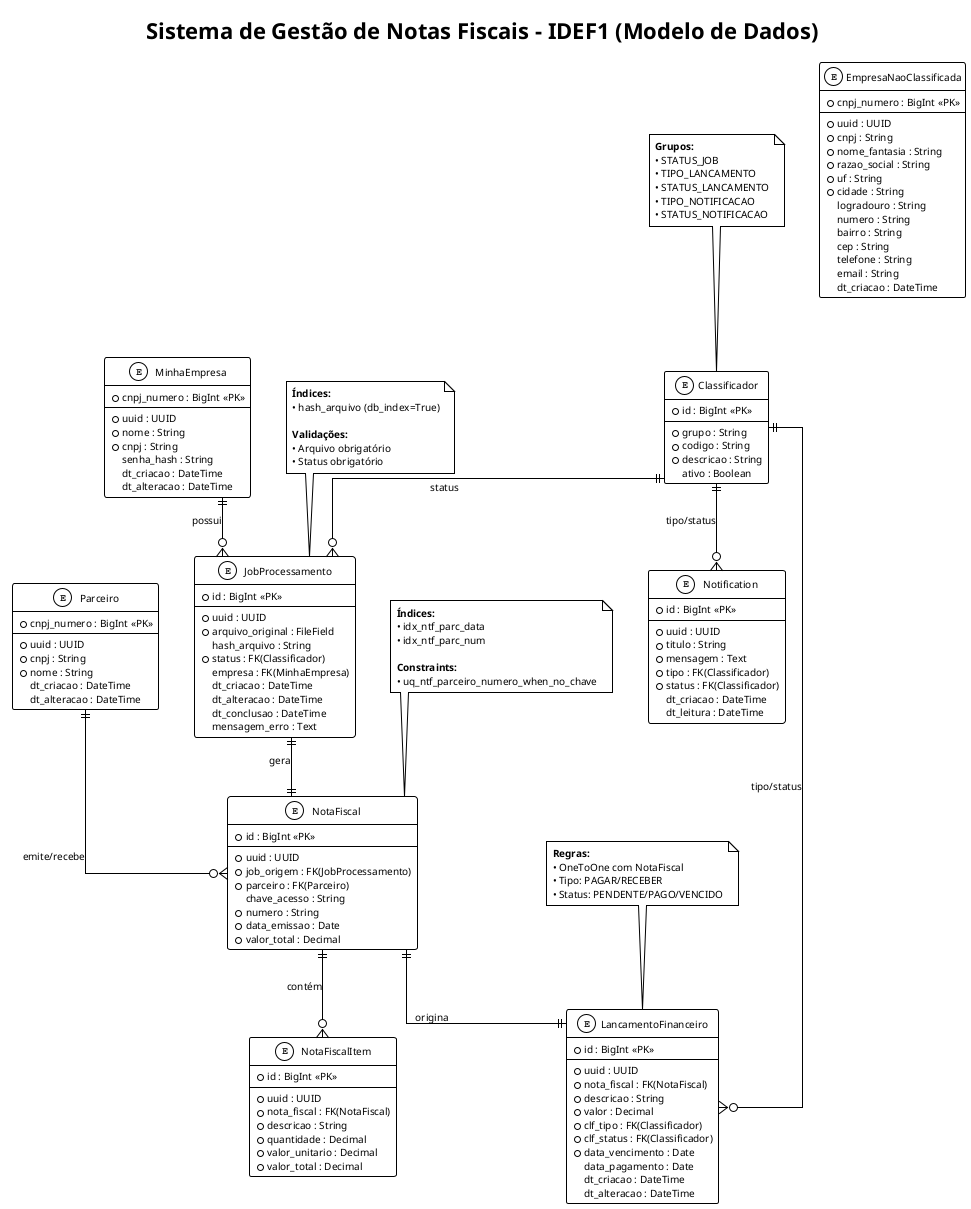 @startuml IDEF1_GestaoNotas
!theme plain
skinparam backgroundColor white
skinparam defaultFontName Arial
skinparam defaultFontSize 10
skinparam linetype ortho

title Sistema de Gestão de Notas Fiscais - IDEF1 (Modelo de Dados)

' Entidades principais
entity "MinhaEmpresa" as empresa {
  * cnpj_numero : BigInt <<PK>>
  --
  * uuid : UUID
  * nome : String
  * cnpj : String
  senha_hash : String
  dt_criacao : DateTime
  dt_alteracao : DateTime
}

entity "EmpresaNaoClassificada" as empresa_nc {
  * cnpj_numero : BigInt <<PK>>
  --
  * uuid : UUID
  * cnpj : String
  * nome_fantasia : String
  * razao_social : String
  * uf : String
  * cidade : String
  logradouro : String
  numero : String
  bairro : String
  cep : String
  telefone : String
  email : String
  dt_criacao : DateTime
}

entity "JobProcessamento" as job {
  * id : BigInt <<PK>>
  --
  * uuid : UUID
  * arquivo_original : FileField
  hash_arquivo : String
  * status : FK(Classificador)
  empresa : FK(MinhaEmpresa)
  dt_criacao : DateTime
  dt_alteracao : DateTime
  dt_conclusao : DateTime
  mensagem_erro : Text
}

entity "Parceiro" as parceiro {
  * cnpj_numero : BigInt <<PK>>
  --
  * uuid : UUID
  * cnpj : String
  * nome : String
  dt_criacao : DateTime
  dt_alteracao : DateTime
}

entity "NotaFiscal" as nota {
  * id : BigInt <<PK>>
  --
  * uuid : UUID
  * job_origem : FK(JobProcessamento)
  * parceiro : FK(Parceiro)
  chave_acesso : String
  * numero : String
  * data_emissao : Date
  * valor_total : Decimal
}

entity "NotaFiscalItem" as item {
  * id : BigInt <<PK>>
  --
  * uuid : UUID
  * nota_fiscal : FK(NotaFiscal)
  * descricao : String
  * quantidade : Decimal
  * valor_unitario : Decimal
  * valor_total : Decimal
}

entity "LancamentoFinanceiro" as lancamento {
  * id : BigInt <<PK>>
  --
  * uuid : UUID
  * nota_fiscal : FK(NotaFiscal)
  * descricao : String
  * valor : Decimal
  * clf_tipo : FK(Classificador)
  * clf_status : FK(Classificador)
  * data_vencimento : Date
  data_pagamento : Date
  dt_criacao : DateTime
  dt_alteracao : DateTime
}

entity "Classificador" as classificador {
  * id : BigInt <<PK>>
  --
  * grupo : String
  * codigo : String
  * descricao : String
  ativo : Boolean
}

entity "Notification" as notification {
  * id : BigInt <<PK>>
  --
  * uuid : UUID
  * titulo : String
  * mensagem : Text
  * tipo : FK(Classificador)
  * status : FK(Classificador)
  dt_criacao : DateTime
  dt_leitura : DateTime
}

' Relacionamentos
empresa ||--o{ job : "possui"
job ||--|| nota : "gera"
parceiro ||--o{ nota : "emite/recebe"
nota ||--o{ item : "contém"
nota ||--|| lancamento : "origina"
classificador ||--o{ job : "status"
classificador ||--o{ lancamento : "tipo/status"
classificador ||--o{ notification : "tipo/status"

' Índices e constraints (como notas)
note top of nota : **Índices:**\n• idx_ntf_parc_data\n• idx_ntf_parc_num\n\n**Constraints:**\n• uq_ntf_parceiro_numero_when_no_chave

note top of job : **Índices:**\n• hash_arquivo (db_index=True)\n\n**Validações:**\n• Arquivo obrigatório\n• Status obrigatório

note top of lancamento : **Regras:**\n• OneToOne com NotaFiscal\n• Tipo: PAGAR/RECEBER\n• Status: PENDENTE/PAGO/VENCIDO

note top of classificador : **Grupos:**\n• STATUS_JOB\n• TIPO_LANCAMENTO\n• STATUS_LANCAMENTO\n• TIPO_NOTIFICACAO\n• STATUS_NOTIFICACAO

@enduml